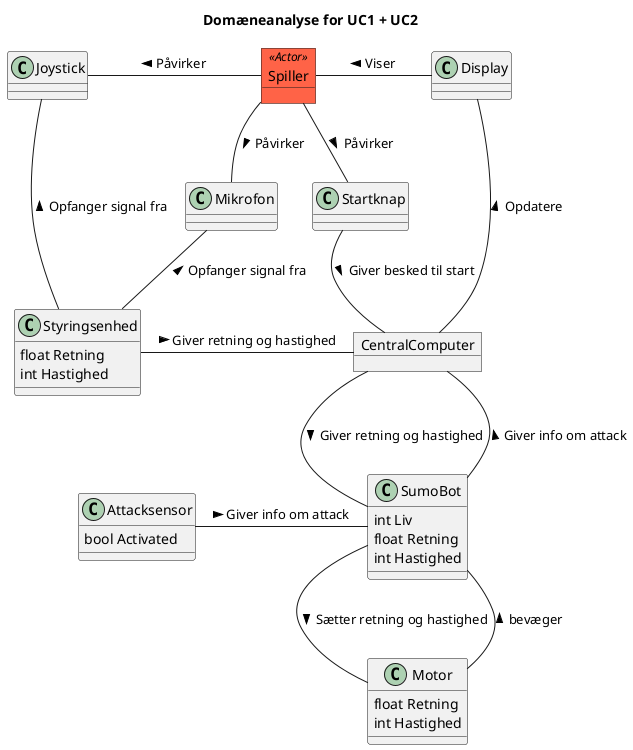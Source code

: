 @startuml
title Domæneanalyse for UC1 + UC2


class Joystick
class Mikrofon
class Startknap

class Attacksensor{ 
bool Activated
}

object Spiller <<Actor>> #Tomato

class SumoBot {
int Liv
float Retning
int Hastighed
}

class Motor
{
float Retning
int Hastighed
}

object CentralComputer
'class Display{
'Nedtælling(int tid)
'}
class Styringsenhed{
float Retning
int Hastighed
}

Spiller -- Mikrofon  : Påvirker >
Joystick - Spiller   : Påvirker <
Spiller -- Startknap : Påvirker >
Spiller - Display : Viser <


Joystick  ---  Styringsenhed  : Opfanger signal fra <
Mikrofon  --  Styringsenhed : Opfanger signal fra <
Display  ---  CentralComputer : Opdatere <
Startknap -- CentralComputer : Giver besked til start >

Styringsenhed - CentralComputer : Giver retning og hastighed >

Attacksensor  -  SumoBot : Giver info om attack >
CentralComputer -- SumoBot : Giver retning og hastighed >
CentralComputer -- SumoBot : Giver info om attack <
SumoBot -- Motor : Sætter retning og hastighed >
SumoBot -- Motor : bevæger <


@enduml